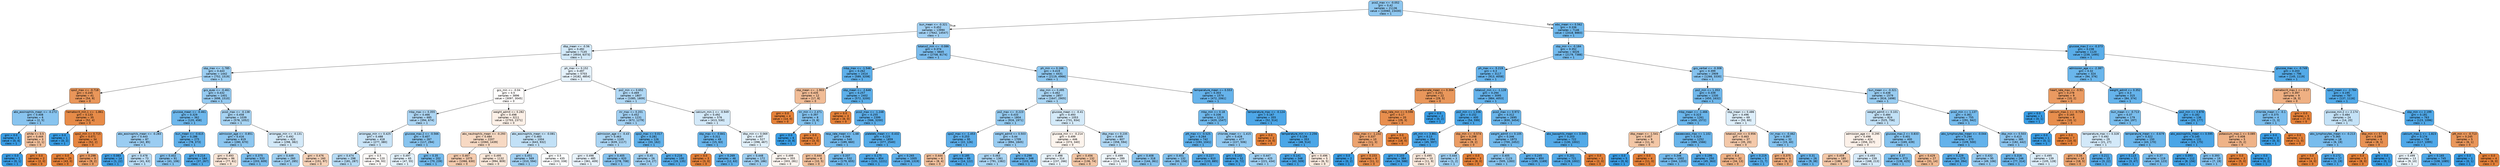digraph Tree {
node [shape=box, style="filled, rounded", color="black", fontname="helvetica"] ;
edge [fontname="helvetica"] ;
0 [label="pco2_max <= -0.052\ngini = 0.42\nsamples = 21136\nvalue = [10060, 23430]\nclass = 1", fillcolor="#8ec7f0"] ;
1 [label="bun_mean <= -0.321\ngini = 0.452\nsamples = 13990\nvalue = [7642, 14547]\nclass = 1", fillcolor="#a1d0f3"] ;
0 -> 1 [labeldistance=2.5, labelangle=45, headlabel="True"] ;
2 [label="dbp_mean <= -0.56\ngini = 0.492\nsamples = 7145\nvalue = [4934, 6373]\nclass = 1", fillcolor="#d2e9f9"] ;
1 -> 2 ;
3 [label="sbp_max <= -1.785\ngini = 0.443\nsamples = 1442\nvalue = [752, 1519]\nclass = 1", fillcolor="#9bcef2"] ;
2 -> 3 ;
4 [label="spo2_max <= -0.718\ngini = 0.245\nsamples = 41\nvalue = [54, 9]\nclass = 0", fillcolor="#e9965a"] ;
3 -> 4 ;
5 [label="abs_eosinophils_mean <= -0.272\ngini = 0.408\nsamples = 6\nvalue = [2, 5]\nclass = 1", fillcolor="#88c4ef"] ;
4 -> 5 ;
6 [label="gini = 0.0\nsamples = 3\nvalue = [0, 4]\nclass = 1", fillcolor="#399de5"] ;
5 -> 6 ;
7 [label="white <= 0.5\ngini = 0.444\nsamples = 3\nvalue = [2, 1]\nclass = 0", fillcolor="#f2c09c"] ;
5 -> 7 ;
8 [label="gini = 0.0\nsamples = 1\nvalue = [0, 1]\nclass = 1", fillcolor="#399de5"] ;
7 -> 8 ;
9 [label="gini = 0.0\nsamples = 2\nvalue = [2, 0]\nclass = 0", fillcolor="#e58139"] ;
7 -> 9 ;
10 [label="hematocrit_min.1 <= -1.861\ngini = 0.133\nsamples = 35\nvalue = [52, 4]\nclass = 0", fillcolor="#e78b48"] ;
4 -> 10 ;
11 [label="gini = 0.0\nsamples = 1\nvalue = [0, 2]\nclass = 1", fillcolor="#399de5"] ;
10 -> 11 ;
12 [label="spo2_min <= 0.715\ngini = 0.071\nsamples = 34\nvalue = [52, 2]\nclass = 0", fillcolor="#e68641"] ;
10 -> 12 ;
13 [label="gini = 0.0\nsamples = 25\nvalue = [43, 0]\nclass = 0", fillcolor="#e58139"] ;
12 -> 13 ;
14 [label="gini = 0.298\nsamples = 9\nvalue = [9, 2]\nclass = 0", fillcolor="#eb9d65"] ;
12 -> 14 ;
15 [label="gcs_eyes <= -0.461\ngini = 0.432\nsamples = 1401\nvalue = [698, 1510]\nclass = 1", fillcolor="#95caf1"] ;
3 -> 15 ;
16 [label="glucose_mean <= -0.461\ngini = 0.329\nsamples = 362\nvalue = [120, 458]\nclass = 1", fillcolor="#6db7ec"] ;
15 -> 16 ;
17 [label="abs_eosinophils_mean <= -0.283\ngini = 0.443\nsamples = 87\nvalue = [42, 85]\nclass = 1", fillcolor="#9bcdf2"] ;
16 -> 17 ;
18 [label="gini = 0.083\nsamples = 14\nvalue = [1, 22]\nclass = 1", fillcolor="#42a1e6"] ;
17 -> 18 ;
19 [label="gini = 0.478\nsamples = 73\nvalue = [41, 63]\nclass = 1", fillcolor="#baddf6"] ;
17 -> 19 ;
20 [label="bun_mean <= -0.615\ngini = 0.286\nsamples = 275\nvalue = [78, 373]\nclass = 1", fillcolor="#62b1ea"] ;
16 -> 20 ;
21 [label="gini = 0.402\nsamples = 91\nvalue = [41, 106]\nclass = 1", fillcolor="#86c3ef"] ;
20 -> 21 ;
22 [label="gini = 0.214\nsamples = 184\nvalue = [37, 267]\nclass = 1", fillcolor="#54abe9"] ;
20 -> 22 ;
23 [label="pco2_max <= -0.138\ngini = 0.458\nsamples = 1039\nvalue = [578, 1052]\nclass = 1", fillcolor="#a6d3f3"] ;
15 -> 23 ;
24 [label="admission_age <= -0.851\ngini = 0.416\nsamples = 619\nvalue = [280, 670]\nclass = 1", fillcolor="#8cc6f0"] ;
23 -> 24 ;
25 [label="gini = 0.493\nsamples = 86\nvalue = [77, 61]\nclass = 0", fillcolor="#fae5d6"] ;
24 -> 25 ;
26 [label="gini = 0.375\nsamples = 533\nvalue = [203, 609]\nclass = 1", fillcolor="#7bbeee"] ;
24 -> 26 ;
27 [label="aniongap_min <= -0.131\ngini = 0.492\nsamples = 420\nvalue = [298, 382]\nclass = 1", fillcolor="#d3e9f9"] ;
23 -> 27 ;
28 [label="gini = 0.449\nsamples = 260\nvalue = [147, 285]\nclass = 1", fillcolor="#9fd0f2"] ;
27 -> 28 ;
29 [label="gini = 0.476\nsamples = 160\nvalue = [151, 97]\nclass = 0", fillcolor="#f6d2b8"] ;
27 -> 29 ;
30 [label="ph_max <= 0.152\ngini = 0.497\nsamples = 5703\nvalue = [4182, 4854]\nclass = 1", fillcolor="#e4f1fb"] ;
2 -> 30 ;
31 [label="gcs_min <= -0.04\ngini = 0.5\nsamples = 3896\nvalue = [3097, 3045]\nclass = 0", fillcolor="#fffdfc"] ;
30 -> 31 ;
32 [label="mbp_max <= 0.355\ngini = 0.466\nsamples = 685\nvalue = [394, 674]\nclass = 1", fillcolor="#add6f4"] ;
31 -> 32 ;
33 [label="aniongap_min <= 0.425\ngini = 0.488\nsamples = 418\nvalue = [277, 380]\nclass = 1", fillcolor="#c9e4f8"] ;
32 -> 33 ;
34 [label="gini = 0.474\nsamples = 298\nvalue = [181, 287]\nclass = 1", fillcolor="#b6dbf5"] ;
33 -> 34 ;
35 [label="gini = 0.5\nsamples = 120\nvalue = [96, 93]\nclass = 0", fillcolor="#fefbf9"] ;
33 -> 35 ;
36 [label="glucose_max.2 <= -0.566\ngini = 0.407\nsamples = 267\nvalue = [117, 294]\nclass = 1", fillcolor="#88c4ef"] ;
32 -> 36 ;
37 [label="gini = 0.497\nsamples = 65\nvalue = [47, 55]\nclass = 1", fillcolor="#e2f1fb"] ;
36 -> 37 ;
38 [label="gini = 0.35\nsamples = 202\nvalue = [70, 239]\nclass = 1", fillcolor="#73baed"] ;
36 -> 38 ;
39 [label="weight_admit <= 0.282\ngini = 0.498\nsamples = 3211\nvalue = [2703, 2371]\nclass = 0", fillcolor="#fcf0e7"] ;
31 -> 39 ;
40 [label="abs_neutrophils_mean <= -0.293\ngini = 0.484\nsamples = 2207\nvalue = [2060, 1439]\nclass = 0", fillcolor="#f7d9c3"] ;
39 -> 40 ;
41 [label="gini = 0.467\nsamples = 1075\nvalue = [1066, 630]\nclass = 0", fillcolor="#f4cbae"] ;
40 -> 41 ;
42 [label="gini = 0.495\nsamples = 1132\nvalue = [994, 809]\nclass = 0", fillcolor="#fae8da"] ;
40 -> 42 ;
43 [label="abs_eosinophils_mean <= -0.081\ngini = 0.483\nsamples = 1004\nvalue = [643, 932]\nclass = 1", fillcolor="#c2e1f7"] ;
39 -> 43 ;
44 [label="gini = 0.451\nsamples = 569\nvalue = [310, 594]\nclass = 1", fillcolor="#a0d0f3"] ;
43 -> 44 ;
45 [label="gini = 0.5\nsamples = 435\nvalue = [333, 338]\nclass = 1", fillcolor="#fcfeff"] ;
43 -> 45 ;
46 [label="po2_min <= 0.652\ngini = 0.469\nsamples = 1807\nvalue = [1085, 1809]\nclass = 1", fillcolor="#b0d8f5"] ;
30 -> 46 ;
47 [label="inr_max <= 0.201\ngini = 0.452\nsamples = 1231\nvalue = [672, 1279]\nclass = 1", fillcolor="#a1d0f3"] ;
46 -> 47 ;
48 [label="admission_age <= -0.43\ngini = 0.463\nsamples = 1105\nvalue = [639, 1117]\nclass = 1", fillcolor="#aad5f4"] ;
47 -> 48 ;
49 [label="gini = 0.498\nsamples = 485\nvalue = [361, 409]\nclass = 1", fillcolor="#e8f3fc"] ;
48 -> 49 ;
50 [label="gini = 0.405\nsamples = 620\nvalue = [278, 708]\nclass = 1", fillcolor="#87c3ef"] ;
48 -> 50 ;
51 [label="spo2_max <= 0.017\ngini = 0.281\nsamples = 126\nvalue = [33, 162]\nclass = 1", fillcolor="#61b1ea"] ;
47 -> 51 ;
52 [label="gini = 0.45\nsamples = 26\nvalue = [14, 27]\nclass = 1", fillcolor="#a0d0f2"] ;
51 -> 52 ;
53 [label="gini = 0.216\nsamples = 100\nvalue = [19, 135]\nclass = 1", fillcolor="#55abe9"] ;
51 -> 53 ;
54 [label="calcium_min.1 <= -0.949\ngini = 0.492\nsamples = 576\nvalue = [413, 530]\nclass = 1", fillcolor="#d3e9f9"] ;
46 -> 54 ;
55 [label="sbp_max <= -0.841\ngini = 0.311\nsamples = 49\nvalue = [15, 63]\nclass = 1", fillcolor="#68b4eb"] ;
54 -> 55 ;
56 [label="gini = 0.0\nsamples = 3\nvalue = [3, 0]\nclass = 0", fillcolor="#e58139"] ;
55 -> 56 ;
57 [label="gini = 0.269\nsamples = 46\nvalue = [12, 63]\nclass = 1", fillcolor="#5fb0ea"] ;
55 -> 57 ;
58 [label="dbp_min <= 0.069\ngini = 0.497\nsamples = 527\nvalue = [398, 467]\nclass = 1", fillcolor="#e2f1fb"] ;
54 -> 58 ;
59 [label="gini = 0.448\nsamples = 172\nvalue = [95, 186]\nclass = 1", fillcolor="#9ecff2"] ;
58 -> 59 ;
60 [label="gini = 0.499\nsamples = 355\nvalue = [303, 281]\nclass = 0", fillcolor="#fdf6f1"] ;
58 -> 60 ;
61 [label="totalco2_min <= -0.086\ngini = 0.374\nsamples = 6845\nvalue = [2708, 8174]\nclass = 1", fillcolor="#7bbdee"] ;
1 -> 61 ;
62 [label="mbp_max <= -1.546\ngini = 0.262\nsamples = 2414\nvalue = [589, 3208]\nclass = 1", fillcolor="#5dafea"] ;
61 -> 62 ;
63 [label="sbp_mean <= -1.903\ngini = 0.435\nsamples = 12\nvalue = [17, 8]\nclass = 0", fillcolor="#f1bc96"] ;
62 -> 63 ;
64 [label="gini = 0.0\nsamples = 4\nvalue = [14, 0]\nclass = 0", fillcolor="#e58139"] ;
63 -> 64 ;
65 [label="inr_min <= 2.471\ngini = 0.397\nsamples = 8\nvalue = [3, 8]\nclass = 1", fillcolor="#83c2ef"] ;
63 -> 65 ;
66 [label="gini = 0.0\nsamples = 6\nvalue = [0, 8]\nclass = 1", fillcolor="#399de5"] ;
65 -> 66 ;
67 [label="gini = 0.0\nsamples = 2\nvalue = [3, 0]\nclass = 0", fillcolor="#e58139"] ;
65 -> 67 ;
68 [label="sbp_mean <= -2.646\ngini = 0.257\nsamples = 2402\nvalue = [572, 3200]\nclass = 1", fillcolor="#5cafea"] ;
62 -> 68 ;
69 [label="gini = 0.0\nsamples = 3\nvalue = [6, 0]\nclass = 0", fillcolor="#e58139"] ;
68 -> 69 ;
70 [label="pco2_max <= -1.248\ngini = 0.255\nsamples = 2399\nvalue = [566, 3200]\nclass = 1", fillcolor="#5caeea"] ;
68 -> 70 ;
71 [label="resp_rate_mean <= -1.68\ngini = 0.346\nsamples = 540\nvalue = [189, 660]\nclass = 1", fillcolor="#72b9ec"] ;
70 -> 71 ;
72 [label="gini = 0.444\nsamples = 8\nvalue = [10, 5]\nclass = 0", fillcolor="#f2c09c"] ;
71 -> 72 ;
73 [label="gini = 0.337\nsamples = 532\nvalue = [179, 655]\nclass = 1", fillcolor="#6fb8ec"] ;
71 -> 73 ;
74 [label="platelets_mean <= -0.432\ngini = 0.225\nsamples = 1859\nvalue = [377, 2540]\nclass = 1", fillcolor="#56ace9"] ;
70 -> 74 ;
75 [label="gini = 0.175\nsamples = 854\nvalue = [131, 1221]\nclass = 1", fillcolor="#4ea8e8"] ;
74 -> 75 ;
76 [label="gini = 0.265\nsamples = 1005\nvalue = [246, 1319]\nclass = 1", fillcolor="#5eafea"] ;
74 -> 76 ;
77 [label="ph_min <= 0.166\ngini = 0.419\nsamples = 4431\nvalue = [2119, 4966]\nclass = 1", fillcolor="#8dc7f0"] ;
61 -> 77 ;
78 [label="sbp_min <= 0.495\ngini = 0.462\nsamples = 2857\nvalue = [1647, 2905]\nclass = 1", fillcolor="#a9d5f4"] ;
77 -> 78 ;
79 [label="po2_max <= -0.223\ngini = 0.433\nsamples = 1804\nvalue = [916, 1971]\nclass = 1", fillcolor="#95cbf1"] ;
78 -> 79 ;
80 [label="spo2_max <= -1.453\ngini = 0.253\nsamples = 95\nvalue = [22, 126]\nclass = 1", fillcolor="#5caeea"] ;
79 -> 80 ;
81 [label="gini = 0.444\nsamples = 6\nvalue = [8, 4]\nclass = 0", fillcolor="#f2c09c"] ;
80 -> 81 ;
82 [label="gini = 0.185\nsamples = 89\nvalue = [14, 122]\nclass = 1", fillcolor="#50a8e8"] ;
80 -> 82 ;
83 [label="weight_admit <= 0.503\ngini = 0.44\nsamples = 1709\nvalue = [894, 1845]\nclass = 1", fillcolor="#99ccf2"] ;
79 -> 83 ;
84 [label="gini = 0.463\nsamples = 1361\nvalue = [791, 1382]\nclass = 1", fillcolor="#aad5f4"] ;
83 -> 84 ;
85 [label="gini = 0.298\nsamples = 348\nvalue = [103, 463]\nclass = 1", fillcolor="#65b3eb"] ;
83 -> 85 ;
86 [label="glucose_mean <= -0.41\ngini = 0.493\nsamples = 1053\nvalue = [731, 934]\nclass = 1", fillcolor="#d4eaf9"] ;
78 -> 86 ;
87 [label="glucose_min <= -0.214\ngini = 0.499\nsamples = 446\nvalue = [373, 340]\nclass = 0", fillcolor="#fdf4ed"] ;
86 -> 87 ;
88 [label="gini = 0.498\nsamples = 314\nvalue = [237, 266]\nclass = 1", fillcolor="#e9f4fc"] ;
87 -> 88 ;
89 [label="gini = 0.456\nsamples = 132\nvalue = [136, 74]\nclass = 0", fillcolor="#f3c6a5"] ;
87 -> 89 ;
90 [label="dbp_max <= 0.235\ngini = 0.469\nsamples = 607\nvalue = [358, 594]\nclass = 1", fillcolor="#b0d8f5"] ;
86 -> 90 ;
91 [label="gini = 0.499\nsamples = 289\nvalue = [214, 233]\nclass = 1", fillcolor="#eff7fd"] ;
90 -> 91 ;
92 [label="gini = 0.408\nsamples = 318\nvalue = [144, 361]\nclass = 1", fillcolor="#88c4ef"] ;
90 -> 92 ;
93 [label="temperature_mean <= 0.553\ngini = 0.303\nsamples = 1574\nvalue = [472, 2061]\nclass = 1", fillcolor="#66b3eb"] ;
77 -> 93 ;
94 [label="mbp_min <= 0.18\ngini = 0.336\nsamples = 1219\nvalue = [420, 1547]\nclass = 1", fillcolor="#6fb8ec"] ;
93 -> 94 ;
95 [label="ptt_max <= -0.525\ngini = 0.264\nsamples = 742\nvalue = [193, 1041]\nclass = 1", fillcolor="#5eafea"] ;
94 -> 95 ;
96 [label="gini = 0.401\nsamples = 132\nvalue = [60, 156]\nclass = 1", fillcolor="#85c3ef"] ;
95 -> 96 ;
97 [label="gini = 0.227\nsamples = 610\nvalue = [133, 885]\nclass = 1", fillcolor="#57ace9"] ;
95 -> 97 ;
98 [label="chloride_mean <= -1.415\ngini = 0.428\nsamples = 477\nvalue = [227, 506]\nclass = 1", fillcolor="#92c9f1"] ;
94 -> 98 ;
99 [label="gini = 0.142\nsamples = 52\nvalue = [6, 72]\nclass = 1", fillcolor="#49a5e7"] ;
98 -> 99 ;
100 [label="gini = 0.447\nsamples = 425\nvalue = [221, 434]\nclass = 1", fillcolor="#9ecff2"] ;
98 -> 100 ;
101 [label="temperature_max <= -0.124\ngini = 0.167\nsamples = 355\nvalue = [52, 514]\nclass = 1", fillcolor="#4da7e8"] ;
93 -> 101 ;
102 [label="gini = 0.0\nsamples = 2\nvalue = [4, 0]\nclass = 0", fillcolor="#e58139"] ;
101 -> 102 ;
103 [label="temperature_min <= 2.256\ngini = 0.156\nsamples = 353\nvalue = [48, 514]\nclass = 1", fillcolor="#4ba6e7"] ;
101 -> 103 ;
104 [label="gini = 0.141\nsamples = 348\nvalue = [42, 509]\nclass = 1", fillcolor="#49a5e7"] ;
103 -> 104 ;
105 [label="gini = 0.496\nsamples = 5\nvalue = [6, 5]\nclass = 0", fillcolor="#fbeade"] ;
103 -> 105 ;
106 [label="wbc_mean <= 0.562\ngini = 0.336\nsamples = 7146\nvalue = [2418, 8883]\nclass = 1", fillcolor="#6fb8ec"] ;
0 -> 106 [labeldistance=2.5, labelangle=-45, headlabel="False"] ;
107 [label="sbp_min <= -0.184\ngini = 0.352\nsamples = 6026\nvalue = [2179, 7388]\nclass = 1", fillcolor="#73baed"] ;
106 -> 107 ;
108 [label="ph_max <= -5.219\ngini = 0.3\nsamples = 3117\nvalue = [913, 4058]\nclass = 1", fillcolor="#66b3eb"] ;
107 -> 108 ;
109 [label="bicarbonate_mean <= 0.304\ngini = 0.251\nsamples = 22\nvalue = [29, 5]\nclass = 0", fillcolor="#e9975b"] ;
108 -> 109 ;
110 [label="resp_rate_min <= 0.598\ngini = 0.17\nsamples = 20\nvalue = [29, 3]\nclass = 0", fillcolor="#e88e4d"] ;
109 -> 110 ;
111 [label="mbp_max <= -1.232\ngini = 0.337\nsamples = 10\nvalue = [11, 3]\nclass = 0", fillcolor="#eca36f"] ;
110 -> 111 ;
112 [label="gini = 0.0\nsamples = 2\nvalue = [0, 2]\nclass = 1", fillcolor="#399de5"] ;
111 -> 112 ;
113 [label="gini = 0.153\nsamples = 8\nvalue = [11, 1]\nclass = 0", fillcolor="#e78c4b"] ;
111 -> 113 ;
114 [label="gini = 0.0\nsamples = 10\nvalue = [18, 0]\nclass = 0", fillcolor="#e58139"] ;
110 -> 114 ;
115 [label="gini = 0.0\nsamples = 2\nvalue = [0, 2]\nclass = 1", fillcolor="#399de5"] ;
109 -> 115 ;
116 [label="totalco2_min <= -1.128\ngini = 0.294\nsamples = 3095\nvalue = [884, 4053]\nclass = 1", fillcolor="#64b2eb"] ;
108 -> 116 ;
117 [label="po2_min <= 1.036\ngini = 0.152\nsamples = 400\nvalue = [54, 599]\nclass = 1", fillcolor="#4ba6e7"] ;
116 -> 117 ;
118 [label="ptt_min <= 3.861\ngini = 0.13\nsamples = 394\nvalue = [45, 597]\nclass = 1", fillcolor="#48a4e7"] ;
117 -> 118 ;
119 [label="gini = 0.103\nsamples = 384\nvalue = [34, 588]\nclass = 1", fillcolor="#44a3e7"] ;
118 -> 119 ;
120 [label="gini = 0.495\nsamples = 10\nvalue = [11, 9]\nclass = 0", fillcolor="#fae8db"] ;
118 -> 120 ;
121 [label="sbp_min <= -0.574\ngini = 0.298\nsamples = 6\nvalue = [9, 2]\nclass = 0", fillcolor="#eb9d65"] ;
117 -> 121 ;
122 [label="gini = 0.444\nsamples = 3\nvalue = [1, 2]\nclass = 1", fillcolor="#9ccef2"] ;
121 -> 122 ;
123 [label="gini = 0.0\nsamples = 3\nvalue = [8, 0]\nclass = 0", fillcolor="#e58139"] ;
121 -> 123 ;
124 [label="pco2_max <= 0.972\ngini = 0.312\nsamples = 2695\nvalue = [830, 3454]\nclass = 1", fillcolor="#69b5eb"] ;
116 -> 124 ;
125 [label="weight_admit <= 0.105\ngini = 0.346\nsamples = 1973\nvalue = [700, 2452]\nclass = 1", fillcolor="#72b9ec"] ;
124 -> 125 ;
126 [label="gini = 0.405\nsamples = 1123\nvalue = [505, 1283]\nclass = 1", fillcolor="#87c4ef"] ;
125 -> 126 ;
127 [label="gini = 0.245\nsamples = 850\nvalue = [195, 1169]\nclass = 1", fillcolor="#5aade9"] ;
125 -> 127 ;
128 [label="abs_basophils_mean <= 3.045\ngini = 0.203\nsamples = 722\nvalue = [130, 1002]\nclass = 1", fillcolor="#53aae8"] ;
124 -> 128 ;
129 [label="gini = 0.201\nsamples = 721\nvalue = [128, 1002]\nclass = 1", fillcolor="#52aae8"] ;
128 -> 129 ;
130 [label="gini = 0.0\nsamples = 1\nvalue = [2, 0]\nclass = 0", fillcolor="#e58139"] ;
128 -> 130 ;
131 [label="gcs_verbal <= -0.308\ngini = 0.399\nsamples = 2909\nvalue = [1266, 3330]\nclass = 1", fillcolor="#84c2ef"] ;
107 -> 131 ;
132 [label="po2_min <= 1.353\ngini = 0.339\nsamples = 1330\nvalue = [450, 1632]\nclass = 1", fillcolor="#70b8ec"] ;
131 -> 132 ;
133 [label="mbp_mean <= -1.466\ngini = 0.323\nsamples = 1261\nvalue = [400, 1572]\nclass = 1", fillcolor="#6bb6ec"] ;
132 -> 133 ;
134 [label="dbp_mean <= -1.541\ngini = 0.457\nsamples = 9\nvalue = [11, 6]\nclass = 0", fillcolor="#f3c6a5"] ;
133 -> 134 ;
135 [label="gini = 0.0\nsamples = 5\nvalue = [0, 6]\nclass = 1", fillcolor="#399de5"] ;
134 -> 135 ;
136 [label="gini = 0.0\nsamples = 4\nvalue = [11, 0]\nclass = 0", fillcolor="#e58139"] ;
134 -> 136 ;
137 [label="baseexcess_max <= 1.102\ngini = 0.319\nsamples = 1252\nvalue = [389, 1566]\nclass = 1", fillcolor="#6ab5eb"] ;
133 -> 137 ;
138 [label="gini = 0.346\nsamples = 1002\nvalue = [344, 1203]\nclass = 1", fillcolor="#72b9ec"] ;
137 -> 138 ;
139 [label="gini = 0.196\nsamples = 250\nvalue = [45, 363]\nclass = 1", fillcolor="#52a9e8"] ;
137 -> 139 ;
140 [label="sbp_mean <= 0.486\ngini = 0.496\nsamples = 69\nvalue = [50, 60]\nclass = 1", fillcolor="#deeffb"] ;
132 -> 140 ;
141 [label="totalco2_min <= 0.956\ngini = 0.463\nsamples = 37\nvalue = [35, 20]\nclass = 0", fillcolor="#f4c9aa"] ;
140 -> 141 ;
142 [label="gini = 0.4\nsamples = 32\nvalue = [34, 13]\nclass = 0", fillcolor="#efb185"] ;
141 -> 142 ;
143 [label="gini = 0.219\nsamples = 5\nvalue = [1, 7]\nclass = 1", fillcolor="#55abe9"] ;
141 -> 143 ;
144 [label="inr_max <= -0.462\ngini = 0.397\nsamples = 32\nvalue = [15, 40]\nclass = 1", fillcolor="#83c2ef"] ;
140 -> 144 ;
145 [label="gini = 0.375\nsamples = 6\nvalue = [6, 2]\nclass = 0", fillcolor="#eeab7b"] ;
144 -> 145 ;
146 [label="gini = 0.31\nsamples = 26\nvalue = [9, 38]\nclass = 1", fillcolor="#68b4eb"] ;
144 -> 146 ;
147 [label="bun_mean <= -0.321\ngini = 0.438\nsamples = 1579\nvalue = [816, 1698]\nclass = 1", fillcolor="#98ccf1"] ;
131 -> 147 ;
148 [label="weight_admit <= 0.101\ngini = 0.484\nsamples = 824\nvalue = [525, 756]\nclass = 1", fillcolor="#c2e1f7"] ;
147 -> 148 ;
149 [label="admission_age <= -0.295\ngini = 0.498\nsamples = 424\nvalue = [356, 317]\nclass = 0", fillcolor="#fcf1e9"] ;
148 -> 149 ;
150 [label="gini = 0.459\nsamples = 185\nvalue = [188, 104]\nclass = 0", fillcolor="#f3c7a7"] ;
149 -> 150 ;
151 [label="gini = 0.493\nsamples = 239\nvalue = [168, 213]\nclass = 1", fillcolor="#d5eafa"] ;
149 -> 151 ;
152 [label="glucose_max.2 <= 0.833\ngini = 0.401\nsamples = 400\nvalue = [169, 439]\nclass = 1", fillcolor="#85c3ef"] ;
148 -> 152 ;
153 [label="gini = 0.37\nsamples = 373\nvalue = [138, 425]\nclass = 1", fillcolor="#79bded"] ;
152 -> 153 ;
154 [label="gini = 0.429\nsamples = 27\nvalue = [31, 14]\nclass = 0", fillcolor="#f1ba92"] ;
152 -> 154 ;
155 [label="pco2_min <= 1.137\ngini = 0.361\nsamples = 755\nvalue = [291, 942]\nclass = 1", fillcolor="#76bbed"] ;
147 -> 155 ;
156 [label="abs_lymphocytes_mean <= -0.044\ngini = 0.294\nsamples = 370\nvalue = [109, 500]\nclass = 1", fillcolor="#64b2eb"] ;
155 -> 156 ;
157 [label="gini = 0.229\nsamples = 275\nvalue = [60, 394]\nclass = 1", fillcolor="#57ace9"] ;
156 -> 157 ;
158 [label="gini = 0.432\nsamples = 95\nvalue = [49, 106]\nclass = 1", fillcolor="#95caf1"] ;
156 -> 158 ;
159 [label="dbp_min <= 0.503\ngini = 0.413\nsamples = 385\nvalue = [182, 442]\nclass = 1", fillcolor="#8bc5f0"] ;
155 -> 159 ;
160 [label="gini = 0.316\nsamples = 246\nvalue = [77, 314]\nclass = 1", fillcolor="#6ab5eb"] ;
159 -> 160 ;
161 [label="gini = 0.495\nsamples = 139\nvalue = [105, 128]\nclass = 1", fillcolor="#dbedfa"] ;
159 -> 161 ;
162 [label="glucose_max.2 <= -0.373\ngini = 0.238\nsamples = 1120\nvalue = [239, 1495]\nclass = 1", fillcolor="#59ade9"] ;
106 -> 162 ;
163 [label="admission_age <= -2.387\ngini = 0.32\nsamples = 324\nvalue = [94, 376]\nclass = 1", fillcolor="#6ab6ec"] ;
162 -> 163 ;
164 [label="heart_rate_max <= -0.51\ngini = 0.278\nsamples = 9\nvalue = [10, 2]\nclass = 0", fillcolor="#ea9a61"] ;
163 -> 164 ;
165 [label="gini = 0.0\nsamples = 1\nvalue = [0, 1]\nclass = 1", fillcolor="#399de5"] ;
164 -> 165 ;
166 [label="calcium_max.1 <= -0.728\ngini = 0.165\nsamples = 8\nvalue = [10, 1]\nclass = 0", fillcolor="#e88e4d"] ;
164 -> 166 ;
167 [label="gini = 0.0\nsamples = 1\nvalue = [0, 1]\nclass = 1", fillcolor="#399de5"] ;
166 -> 167 ;
168 [label="gini = 0.0\nsamples = 7\nvalue = [10, 0]\nclass = 0", fillcolor="#e58139"] ;
166 -> 168 ;
169 [label="weight_admit <= 0.352\ngini = 0.3\nsamples = 315\nvalue = [84, 374]\nclass = 1", fillcolor="#65b3eb"] ;
163 -> 169 ;
170 [label="bun_mean <= -0.713\ngini = 0.37\nsamples = 179\nvalue = [64, 197]\nclass = 1", fillcolor="#79bded"] ;
169 -> 170 ;
171 [label="temperature_max <= 0.328\ngini = 0.492\nsamples = 29\nvalue = [21, 27]\nclass = 1", fillcolor="#d3e9f9"] ;
170 -> 171 ;
172 [label="gini = 0.34\nsamples = 14\nvalue = [18, 5]\nclass = 0", fillcolor="#eca470"] ;
171 -> 172 ;
173 [label="gini = 0.211\nsamples = 15\nvalue = [3, 22]\nclass = 1", fillcolor="#54aae9"] ;
171 -> 173 ;
174 [label="temperature_mean <= -0.679\ngini = 0.322\nsamples = 150\nvalue = [43, 170]\nclass = 1", fillcolor="#6bb6ec"] ;
170 -> 174 ;
175 [label="gini = 0.113\nsamples = 31\nvalue = [3, 47]\nclass = 1", fillcolor="#46a3e7"] ;
174 -> 175 ;
176 [label="gini = 0.37\nsamples = 119\nvalue = [40, 123]\nclass = 1", fillcolor="#79bded"] ;
174 -> 176 ;
177 [label="po2_min <= 0.878\ngini = 0.182\nsamples = 136\nvalue = [20, 177]\nclass = 1", fillcolor="#4fa8e8"] ;
169 -> 177 ;
178 [label="abs_eosinophils_mean <= 0.595\ngini = 0.145\nsamples = 131\nvalue = [15, 175]\nclass = 1", fillcolor="#4aa5e7"] ;
177 -> 178 ;
179 [label="gini = 0.093\nsamples = 112\nvalue = [8, 156]\nclass = 1", fillcolor="#43a2e6"] ;
178 -> 179 ;
180 [label="gini = 0.393\nsamples = 19\nvalue = [7, 19]\nclass = 1", fillcolor="#82c1ef"] ;
178 -> 180 ;
181 [label="potassium_max.1 <= 0.085\ngini = 0.408\nsamples = 5\nvalue = [5, 2]\nclass = 0", fillcolor="#efb388"] ;
177 -> 181 ;
182 [label="gini = 0.0\nsamples = 3\nvalue = [5, 0]\nclass = 0", fillcolor="#e58139"] ;
181 -> 182 ;
183 [label="gini = 0.0\nsamples = 2\nvalue = [0, 2]\nclass = 1", fillcolor="#399de5"] ;
181 -> 183 ;
184 [label="glucose_max <= -0.749\ngini = 0.203\nsamples = 796\nvalue = [145, 1119]\nclass = 1", fillcolor="#53aae8"] ;
162 -> 184 ;
185 [label="hematocrit_max.1 <= 0.17\ngini = 0.397\nsamples = 9\nvalue = [8, 3]\nclass = 0", fillcolor="#efb083"] ;
184 -> 185 ;
186 [label="chloride_mean <= -0.1\ngini = 0.375\nsamples = 4\nvalue = [1, 3]\nclass = 1", fillcolor="#7bbeee"] ;
185 -> 186 ;
187 [label="gini = 0.0\nsamples = 3\nvalue = [0, 3]\nclass = 1", fillcolor="#399de5"] ;
186 -> 187 ;
188 [label="gini = 0.0\nsamples = 1\nvalue = [1, 0]\nclass = 0", fillcolor="#e58139"] ;
186 -> 188 ;
189 [label="gini = 0.0\nsamples = 5\nvalue = [7, 0]\nclass = 0", fillcolor="#e58139"] ;
185 -> 189 ;
190 [label="spo2_mean <= -2.784\ngini = 0.195\nsamples = 787\nvalue = [137, 1116]\nclass = 1", fillcolor="#51a9e8"] ;
184 -> 190 ;
191 [label="glucose_min.2 <= 2.174\ngini = 0.484\nsamples = 24\nvalue = [14, 20]\nclass = 1", fillcolor="#c4e2f7"] ;
190 -> 191 ;
192 [label="abs_lymphocytes_mean <= -0.213\ngini = 0.365\nsamples = 18\nvalue = [6, 19]\nclass = 1", fillcolor="#78bced"] ;
191 -> 192 ;
193 [label="gini = 0.0\nsamples = 1\nvalue = [4, 0]\nclass = 0", fillcolor="#e58139"] ;
192 -> 193 ;
194 [label="gini = 0.172\nsamples = 17\nvalue = [2, 19]\nclass = 1", fillcolor="#4ea7e8"] ;
192 -> 194 ;
195 [label="dbp_min <= 0.719\ngini = 0.198\nsamples = 6\nvalue = [8, 1]\nclass = 0", fillcolor="#e89152"] ;
191 -> 195 ;
196 [label="gini = 0.0\nsamples = 5\nvalue = [8, 0]\nclass = 0", fillcolor="#e58139"] ;
195 -> 196 ;
197 [label="gini = 0.0\nsamples = 1\nvalue = [0, 1]\nclass = 1", fillcolor="#399de5"] ;
195 -> 197 ;
198 [label="sbp_min <= 2.199\ngini = 0.181\nsamples = 763\nvalue = [123, 1096]\nclass = 1", fillcolor="#4fa8e8"] ;
190 -> 198 ;
199 [label="calcium_max.1 <= -1.823\ngini = 0.174\nsamples = 758\nvalue = [117, 1095]\nclass = 1", fillcolor="#4ea7e8"] ;
198 -> 199 ;
200 [label="gini = 0.499\nsamples = 13\nvalue = [9, 10]\nclass = 1", fillcolor="#ebf5fc"] ;
199 -> 200 ;
201 [label="gini = 0.165\nsamples = 745\nvalue = [108, 1085]\nclass = 1", fillcolor="#4da7e8"] ;
199 -> 201 ;
202 [label="ptt_min <= -0.713\ngini = 0.245\nsamples = 5\nvalue = [6, 1]\nclass = 0", fillcolor="#e9965a"] ;
198 -> 202 ;
203 [label="gini = 0.0\nsamples = 1\nvalue = [0, 1]\nclass = 1", fillcolor="#399de5"] ;
202 -> 203 ;
204 [label="gini = 0.0\nsamples = 4\nvalue = [6, 0]\nclass = 0", fillcolor="#e58139"] ;
202 -> 204 ;
}